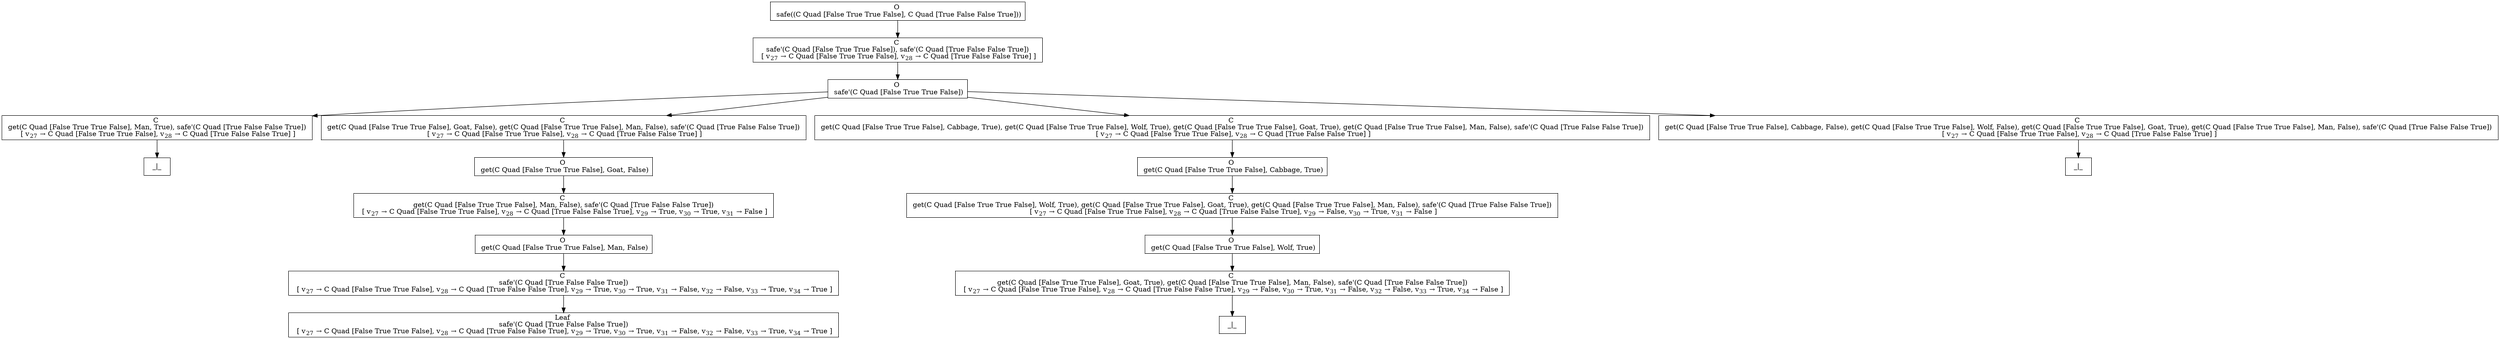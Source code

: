 digraph {
    graph [rankdir=TB
          ,bgcolor=transparent];
    node [shape=box
         ,fillcolor=white
         ,style=filled];
    0 [label=<O <BR/> safe((C Quad [False True True False], C Quad [True False False True]))>];
    1 [label=<C <BR/> safe'(C Quad [False True True False]), safe'(C Quad [True False False True]) <BR/>  [ v<SUB>27</SUB> &rarr; C Quad [False True True False], v<SUB>28</SUB> &rarr; C Quad [True False False True] ] >];
    2 [label=<O <BR/> safe'(C Quad [False True True False])>];
    3 [label=<C <BR/> get(C Quad [False True True False], Man, True), safe'(C Quad [True False False True]) <BR/>  [ v<SUB>27</SUB> &rarr; C Quad [False True True False], v<SUB>28</SUB> &rarr; C Quad [True False False True] ] >];
    4 [label=<C <BR/> get(C Quad [False True True False], Goat, False), get(C Quad [False True True False], Man, False), safe'(C Quad [True False False True]) <BR/>  [ v<SUB>27</SUB> &rarr; C Quad [False True True False], v<SUB>28</SUB> &rarr; C Quad [True False False True] ] >];
    5 [label=<C <BR/> get(C Quad [False True True False], Cabbage, True), get(C Quad [False True True False], Wolf, True), get(C Quad [False True True False], Goat, True), get(C Quad [False True True False], Man, False), safe'(C Quad [True False False True]) <BR/>  [ v<SUB>27</SUB> &rarr; C Quad [False True True False], v<SUB>28</SUB> &rarr; C Quad [True False False True] ] >];
    6 [label=<C <BR/> get(C Quad [False True True False], Cabbage, False), get(C Quad [False True True False], Wolf, False), get(C Quad [False True True False], Goat, True), get(C Quad [False True True False], Man, False), safe'(C Quad [True False False True]) <BR/>  [ v<SUB>27</SUB> &rarr; C Quad [False True True False], v<SUB>28</SUB> &rarr; C Quad [True False False True] ] >];
    7 [label=<_|_>];
    8 [label=<O <BR/> get(C Quad [False True True False], Goat, False)>];
    9 [label=<C <BR/> get(C Quad [False True True False], Man, False), safe'(C Quad [True False False True]) <BR/>  [ v<SUB>27</SUB> &rarr; C Quad [False True True False], v<SUB>28</SUB> &rarr; C Quad [True False False True], v<SUB>29</SUB> &rarr; True, v<SUB>30</SUB> &rarr; True, v<SUB>31</SUB> &rarr; False ] >];
    10 [label=<O <BR/> get(C Quad [False True True False], Man, False)>];
    11 [label=<C <BR/> safe'(C Quad [True False False True]) <BR/>  [ v<SUB>27</SUB> &rarr; C Quad [False True True False], v<SUB>28</SUB> &rarr; C Quad [True False False True], v<SUB>29</SUB> &rarr; True, v<SUB>30</SUB> &rarr; True, v<SUB>31</SUB> &rarr; False, v<SUB>32</SUB> &rarr; False, v<SUB>33</SUB> &rarr; True, v<SUB>34</SUB> &rarr; True ] >];
    12 [label=<Leaf <BR/> safe'(C Quad [True False False True]) <BR/>  [ v<SUB>27</SUB> &rarr; C Quad [False True True False], v<SUB>28</SUB> &rarr; C Quad [True False False True], v<SUB>29</SUB> &rarr; True, v<SUB>30</SUB> &rarr; True, v<SUB>31</SUB> &rarr; False, v<SUB>32</SUB> &rarr; False, v<SUB>33</SUB> &rarr; True, v<SUB>34</SUB> &rarr; True ] >];
    13 [label=<O <BR/> get(C Quad [False True True False], Cabbage, True)>];
    14 [label=<C <BR/> get(C Quad [False True True False], Wolf, True), get(C Quad [False True True False], Goat, True), get(C Quad [False True True False], Man, False), safe'(C Quad [True False False True]) <BR/>  [ v<SUB>27</SUB> &rarr; C Quad [False True True False], v<SUB>28</SUB> &rarr; C Quad [True False False True], v<SUB>29</SUB> &rarr; False, v<SUB>30</SUB> &rarr; True, v<SUB>31</SUB> &rarr; False ] >];
    15 [label=<O <BR/> get(C Quad [False True True False], Wolf, True)>];
    16 [label=<C <BR/> get(C Quad [False True True False], Goat, True), get(C Quad [False True True False], Man, False), safe'(C Quad [True False False True]) <BR/>  [ v<SUB>27</SUB> &rarr; C Quad [False True True False], v<SUB>28</SUB> &rarr; C Quad [True False False True], v<SUB>29</SUB> &rarr; False, v<SUB>30</SUB> &rarr; True, v<SUB>31</SUB> &rarr; False, v<SUB>32</SUB> &rarr; False, v<SUB>33</SUB> &rarr; True, v<SUB>34</SUB> &rarr; False ] >];
    17 [label=<_|_>];
    18 [label=<_|_>];
    0 -> 1 [label=""];
    1 -> 2 [label=""];
    2 -> 3 [label=""];
    2 -> 4 [label=""];
    2 -> 5 [label=""];
    2 -> 6 [label=""];
    3 -> 7 [label=""];
    4 -> 8 [label=""];
    5 -> 13 [label=""];
    6 -> 18 [label=""];
    8 -> 9 [label=""];
    9 -> 10 [label=""];
    10 -> 11 [label=""];
    11 -> 12 [label=""];
    13 -> 14 [label=""];
    14 -> 15 [label=""];
    15 -> 16 [label=""];
    16 -> 17 [label=""];
}